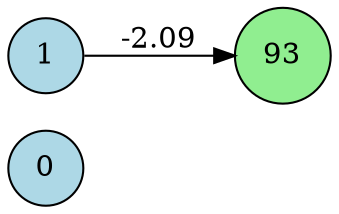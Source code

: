 digraph neat {
  rankdir=LR;
  node [shape=circle];
  node0 [label="0", style=filled, fillcolor=lightblue];
  node1 [label="1", style=filled, fillcolor=lightblue];
  node93 [label="93", style=filled, fillcolor=lightgreen];
  node1 -> node93 [label="-2.09"];
}
